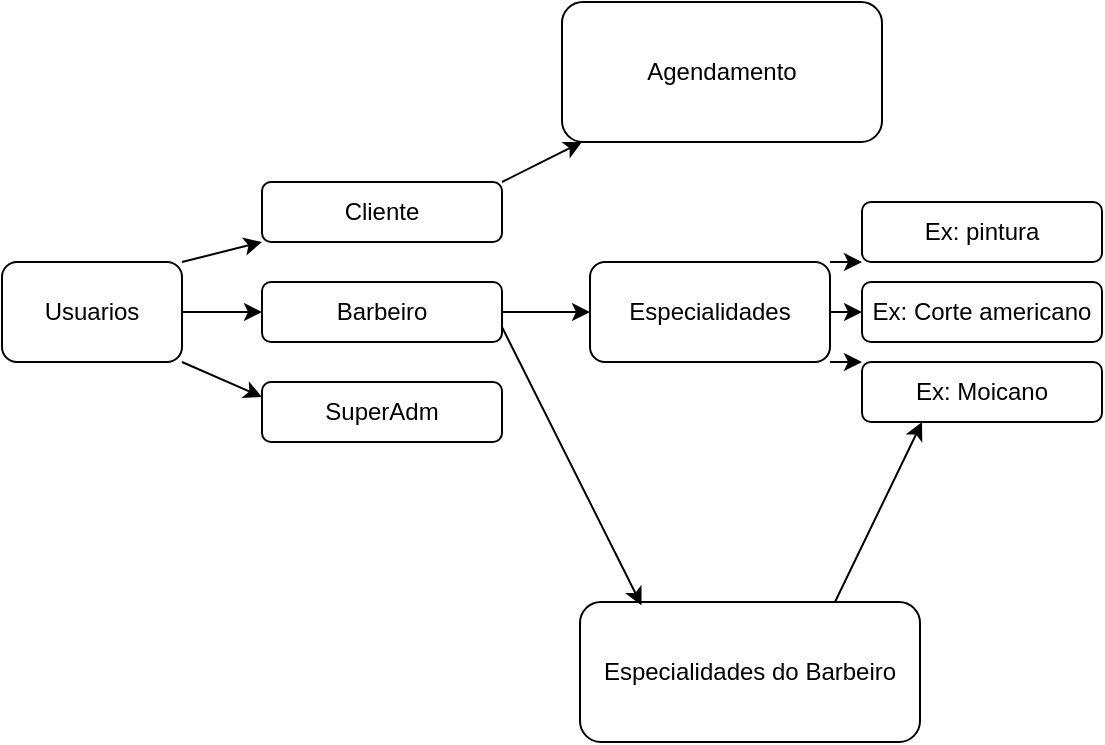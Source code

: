 <mxfile>
    <diagram id="4xhEstQJpryyCZEhBGQz" name="Página-1">
        <mxGraphModel dx="1232" dy="916" grid="1" gridSize="10" guides="1" tooltips="1" connect="1" arrows="1" fold="1" page="1" pageScale="1" pageWidth="827" pageHeight="1169" math="0" shadow="0">
            <root>
                <mxCell id="0"/>
                <mxCell id="1" parent="0"/>
                <mxCell id="10" style="edgeStyle=none;html=1;exitX=1;exitY=0;exitDx=0;exitDy=0;" edge="1" parent="1" source="2" target="7">
                    <mxGeometry relative="1" as="geometry"/>
                </mxCell>
                <mxCell id="11" value="" style="edgeStyle=none;html=1;" edge="1" parent="1" source="2" target="8">
                    <mxGeometry relative="1" as="geometry"/>
                </mxCell>
                <mxCell id="12" style="edgeStyle=none;html=1;exitX=1;exitY=1;exitDx=0;exitDy=0;entryX=0;entryY=0.25;entryDx=0;entryDy=0;" edge="1" parent="1" source="2" target="9">
                    <mxGeometry relative="1" as="geometry"/>
                </mxCell>
                <mxCell id="2" value="Usuarios" style="rounded=1;whiteSpace=wrap;html=1;" vertex="1" parent="1">
                    <mxGeometry x="40" y="330" width="90" height="50" as="geometry"/>
                </mxCell>
                <mxCell id="3" value="Agendamento" style="rounded=1;whiteSpace=wrap;html=1;" vertex="1" parent="1">
                    <mxGeometry x="320" y="200" width="160" height="70" as="geometry"/>
                </mxCell>
                <mxCell id="21" style="edgeStyle=none;html=1;exitX=1;exitY=0;exitDx=0;exitDy=0;entryX=0;entryY=1;entryDx=0;entryDy=0;" edge="1" parent="1" source="4" target="18">
                    <mxGeometry relative="1" as="geometry">
                        <Array as="points"/>
                    </mxGeometry>
                </mxCell>
                <mxCell id="22" style="edgeStyle=none;html=1;exitX=1;exitY=0.5;exitDx=0;exitDy=0;entryX=0;entryY=0.5;entryDx=0;entryDy=0;" edge="1" parent="1" source="4" target="14">
                    <mxGeometry relative="1" as="geometry">
                        <Array as="points"/>
                    </mxGeometry>
                </mxCell>
                <mxCell id="23" style="edgeStyle=none;html=1;exitX=0;exitY=0.25;exitDx=0;exitDy=0;entryX=0;entryY=0.25;entryDx=0;entryDy=0;" edge="1" parent="1" source="13" target="13">
                    <mxGeometry relative="1" as="geometry">
                        <Array as="points">
                            <mxPoint x="480" y="388"/>
                        </Array>
                    </mxGeometry>
                </mxCell>
                <mxCell id="27" style="edgeStyle=none;html=1;exitX=0;exitY=0.5;exitDx=0;exitDy=0;" edge="1" parent="1" source="4">
                    <mxGeometry relative="1" as="geometry">
                        <mxPoint x="333.882" y="354.588" as="targetPoint"/>
                    </mxGeometry>
                </mxCell>
                <mxCell id="28" style="edgeStyle=none;html=1;exitX=1;exitY=1;exitDx=0;exitDy=0;entryX=0;entryY=0;entryDx=0;entryDy=0;" edge="1" parent="1" source="4" target="13">
                    <mxGeometry relative="1" as="geometry"/>
                </mxCell>
                <mxCell id="4" value="Especialidades" style="rounded=1;whiteSpace=wrap;html=1;" vertex="1" parent="1">
                    <mxGeometry x="334" y="330" width="120" height="50" as="geometry"/>
                </mxCell>
                <mxCell id="32" style="edgeStyle=none;html=1;exitX=0.75;exitY=0;exitDx=0;exitDy=0;entryX=0.25;entryY=1;entryDx=0;entryDy=0;" edge="1" parent="1" source="6" target="13">
                    <mxGeometry relative="1" as="geometry"/>
                </mxCell>
                <mxCell id="6" value="Especialidades do Barbeiro" style="rounded=1;whiteSpace=wrap;html=1;" vertex="1" parent="1">
                    <mxGeometry x="329" y="500" width="170" height="70" as="geometry"/>
                </mxCell>
                <mxCell id="25" style="edgeStyle=none;html=1;exitX=1;exitY=0;exitDx=0;exitDy=0;" edge="1" parent="1" source="7">
                    <mxGeometry relative="1" as="geometry">
                        <mxPoint x="330" y="270" as="targetPoint"/>
                    </mxGeometry>
                </mxCell>
                <mxCell id="7" value="Cliente" style="rounded=1;whiteSpace=wrap;html=1;" vertex="1" parent="1">
                    <mxGeometry x="170" y="290" width="120" height="30" as="geometry"/>
                </mxCell>
                <mxCell id="30" style="edgeStyle=none;html=1;exitX=1;exitY=0.5;exitDx=0;exitDy=0;entryX=0;entryY=0.5;entryDx=0;entryDy=0;" edge="1" parent="1" source="8" target="4">
                    <mxGeometry relative="1" as="geometry"/>
                </mxCell>
                <mxCell id="8" value="Barbeiro" style="rounded=1;whiteSpace=wrap;html=1;" vertex="1" parent="1">
                    <mxGeometry x="170" y="340" width="120" height="30" as="geometry"/>
                </mxCell>
                <mxCell id="9" value="SuperAdm" style="rounded=1;whiteSpace=wrap;html=1;" vertex="1" parent="1">
                    <mxGeometry x="170" y="390" width="120" height="30" as="geometry"/>
                </mxCell>
                <mxCell id="13" value="Ex: Moicano" style="rounded=1;whiteSpace=wrap;html=1;" vertex="1" parent="1">
                    <mxGeometry x="470" y="380" width="120" height="30" as="geometry"/>
                </mxCell>
                <mxCell id="14" value="Ex: Corte americano" style="rounded=1;whiteSpace=wrap;html=1;" vertex="1" parent="1">
                    <mxGeometry x="470" y="340" width="120" height="30" as="geometry"/>
                </mxCell>
                <mxCell id="18" value="Ex: pintura" style="rounded=1;whiteSpace=wrap;html=1;" vertex="1" parent="1">
                    <mxGeometry x="470" y="300" width="120" height="30" as="geometry"/>
                </mxCell>
                <mxCell id="31" style="edgeStyle=none;html=1;exitX=1;exitY=0.75;exitDx=0;exitDy=0;entryX=0.181;entryY=0.024;entryDx=0;entryDy=0;entryPerimeter=0;" edge="1" parent="1" source="8" target="6">
                    <mxGeometry relative="1" as="geometry"/>
                </mxCell>
            </root>
        </mxGraphModel>
    </diagram>
</mxfile>